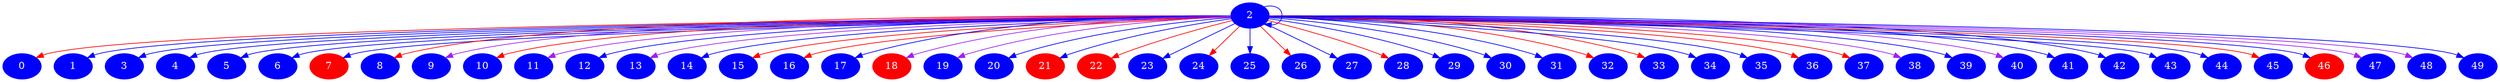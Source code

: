 // Recommendations DiGraph
digraph {
	0 [label=0 color=blue fontcolor=white style=filled]
	1 [label=1 color=blue fontcolor=white style=filled]
	2 [label=2 color=blue fontcolor=white style=filled]
	3 [label=3 color=blue fontcolor=white style=filled]
	4 [label=4 color=blue fontcolor=white style=filled]
	5 [label=5 color=blue fontcolor=white style=filled]
	6 [label=6 color=blue fontcolor=white style=filled]
	7 [label=7 color=red fontcolor=white style=filled]
	8 [label=8 color=blue fontcolor=white style=filled]
	9 [label=9 color=blue fontcolor=white style=filled]
	10 [label=10 color=blue fontcolor=white style=filled]
	11 [label=11 color=blue fontcolor=white style=filled]
	12 [label=12 color=blue fontcolor=white style=filled]
	13 [label=13 color=blue fontcolor=white style=filled]
	14 [label=14 color=blue fontcolor=white style=filled]
	15 [label=15 color=blue fontcolor=white style=filled]
	16 [label=16 color=blue fontcolor=white style=filled]
	17 [label=17 color=blue fontcolor=white style=filled]
	18 [label=18 color=red fontcolor=white style=filled]
	19 [label=19 color=blue fontcolor=white style=filled]
	20 [label=20 color=blue fontcolor=white style=filled]
	21 [label=21 color=red fontcolor=white style=filled]
	22 [label=22 color=red fontcolor=white style=filled]
	23 [label=23 color=blue fontcolor=white style=filled]
	24 [label=24 color=blue fontcolor=white style=filled]
	25 [label=25 color=blue fontcolor=white style=filled]
	26 [label=26 color=blue fontcolor=white style=filled]
	27 [label=27 color=blue fontcolor=white style=filled]
	28 [label=28 color=blue fontcolor=white style=filled]
	29 [label=29 color=blue fontcolor=white style=filled]
	30 [label=30 color=blue fontcolor=white style=filled]
	31 [label=31 color=blue fontcolor=white style=filled]
	32 [label=32 color=blue fontcolor=white style=filled]
	33 [label=33 color=blue fontcolor=white style=filled]
	34 [label=34 color=blue fontcolor=white style=filled]
	35 [label=35 color=blue fontcolor=white style=filled]
	36 [label=36 color=blue fontcolor=white style=filled]
	37 [label=37 color=blue fontcolor=white style=filled]
	38 [label=38 color=blue fontcolor=white style=filled]
	39 [label=39 color=blue fontcolor=white style=filled]
	40 [label=40 color=blue fontcolor=white style=filled]
	41 [label=41 color=blue fontcolor=white style=filled]
	42 [label=42 color=blue fontcolor=white style=filled]
	43 [label=43 color=blue fontcolor=white style=filled]
	44 [label=44 color=blue fontcolor=white style=filled]
	45 [label=45 color=blue fontcolor=white style=filled]
	46 [label=46 color=red fontcolor=white style=filled]
	47 [label=47 color=blue fontcolor=white style=filled]
	48 [label=48 color=blue fontcolor=white style=filled]
	49 [label=49 color=blue fontcolor=white style=filled]
	2 -> 0 [color=red]
	2 -> 1 [color=blue]
	2 -> 2 [color=blue]
	2 -> 3 [color=blue]
	2 -> 4 [color=blue]
	2 -> 5 [color=blue]
	2 -> 6 [color=blue]
	2 -> 7 [color=blue]
	2 -> 8 [color=red]
	2 -> 9 [color=purple]
	2 -> 10 [color=red]
	2 -> 11 [color=purple]
	2 -> 12 [color=blue]
	2 -> 13 [color=purple]
	2 -> 14 [color=blue]
	2 -> 15 [color=red]
	2 -> 16 [color=red]
	2 -> 17 [color=blue]
	2 -> 18 [color=purple]
	2 -> 19 [color=purple]
	2 -> 20 [color=blue]
	2 -> 21 [color=blue]
	2 -> 22 [color=red]
	2 -> 23 [color=blue]
	2 -> 24 [color=red]
	2 -> 25 [color=blue]
	2 -> 26 [color=red]
	2 -> 27 [color=blue]
	2 -> 28 [color=red]
	2 -> 29 [color=blue]
	2 -> 30 [color=blue]
	2 -> 31 [color=blue]
	2 -> 32 [color=red]
	2 -> 33 [color=red]
	2 -> 34 [color=blue]
	2 -> 35 [color=blue]
	2 -> 36 [color=red]
	2 -> 37 [color=red]
	2 -> 38 [color=purple]
	2 -> 39 [color=blue]
	2 -> 40 [color=purple]
	2 -> 41 [color=blue]
	2 -> 42 [color=blue]
	2 -> 43 [color=blue]
	2 -> 44 [color=blue]
	2 -> 45 [color=red]
	2 -> 46 [color=blue]
	2 -> 47 [color=purple]
	2 -> 48 [color=purple]
	2 -> 49 [color=blue]
}
